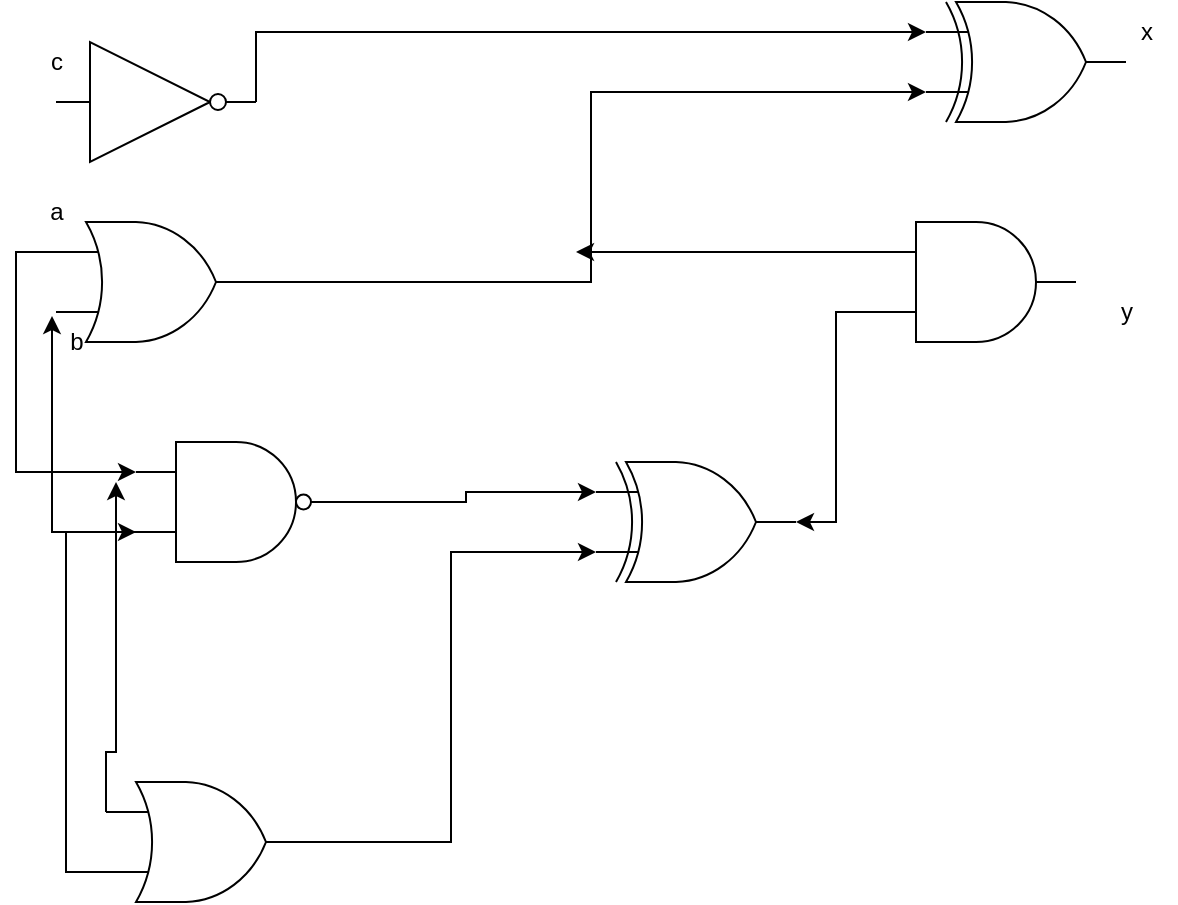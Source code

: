 <mxfile version="20.8.16" type="device"><diagram name="Page-1" id="cjgNQCyIRoXwiibBExsZ"><mxGraphModel dx="880" dy="532" grid="1" gridSize="10" guides="1" tooltips="1" connect="1" arrows="1" fold="1" page="1" pageScale="1" pageWidth="850" pageHeight="1100" math="0" shadow="0"><root><mxCell id="0"/><mxCell id="1" parent="0"/><mxCell id="LviMqwdBro9ui6t9VjPp-9" style="edgeStyle=orthogonalEdgeStyle;rounded=0;orthogonalLoop=1;jettySize=auto;html=1;exitX=1;exitY=0.5;exitDx=0;exitDy=0;exitPerimeter=0;entryX=0;entryY=0.25;entryDx=0;entryDy=0;entryPerimeter=0;" edge="1" parent="1" source="LviMqwdBro9ui6t9VjPp-1" target="LviMqwdBro9ui6t9VjPp-7"><mxGeometry relative="1" as="geometry"><Array as="points"><mxPoint x="140" y="65"/></Array></mxGeometry></mxCell><mxCell id="LviMqwdBro9ui6t9VjPp-1" value="" style="verticalLabelPosition=bottom;shadow=0;dashed=0;align=center;html=1;verticalAlign=top;shape=mxgraph.electrical.logic_gates.inverter_2" vertex="1" parent="1"><mxGeometry x="40" y="70" width="100" height="60" as="geometry"/></mxCell><mxCell id="LviMqwdBro9ui6t9VjPp-10" style="edgeStyle=orthogonalEdgeStyle;rounded=0;orthogonalLoop=1;jettySize=auto;html=1;exitX=1;exitY=0.5;exitDx=0;exitDy=0;exitPerimeter=0;entryX=0;entryY=0.75;entryDx=0;entryDy=0;entryPerimeter=0;" edge="1" parent="1" source="LviMqwdBro9ui6t9VjPp-2" target="LviMqwdBro9ui6t9VjPp-7"><mxGeometry relative="1" as="geometry"/></mxCell><mxCell id="LviMqwdBro9ui6t9VjPp-23" style="edgeStyle=orthogonalEdgeStyle;rounded=0;orthogonalLoop=1;jettySize=auto;html=1;exitX=0;exitY=0.25;exitDx=0;exitDy=0;exitPerimeter=0;entryX=0;entryY=0.25;entryDx=0;entryDy=0;entryPerimeter=0;" edge="1" parent="1" source="LviMqwdBro9ui6t9VjPp-2" target="LviMqwdBro9ui6t9VjPp-4"><mxGeometry relative="1" as="geometry"/></mxCell><mxCell id="LviMqwdBro9ui6t9VjPp-2" value="" style="verticalLabelPosition=bottom;shadow=0;dashed=0;align=center;html=1;verticalAlign=top;shape=mxgraph.electrical.logic_gates.logic_gate;operation=or;" vertex="1" parent="1"><mxGeometry x="40" y="160" width="100" height="60" as="geometry"/></mxCell><mxCell id="LviMqwdBro9ui6t9VjPp-13" style="edgeStyle=orthogonalEdgeStyle;rounded=0;orthogonalLoop=1;jettySize=auto;html=1;exitX=1;exitY=0.5;exitDx=0;exitDy=0;exitPerimeter=0;entryX=0;entryY=0.25;entryDx=0;entryDy=0;entryPerimeter=0;" edge="1" parent="1" source="LviMqwdBro9ui6t9VjPp-4" target="LviMqwdBro9ui6t9VjPp-8"><mxGeometry relative="1" as="geometry"/></mxCell><mxCell id="LviMqwdBro9ui6t9VjPp-26" style="edgeStyle=orthogonalEdgeStyle;rounded=0;orthogonalLoop=1;jettySize=auto;html=1;exitX=0;exitY=0.75;exitDx=0;exitDy=0;exitPerimeter=0;entryX=0.1;entryY=0.067;entryDx=0;entryDy=0;entryPerimeter=0;" edge="1" parent="1" source="LviMqwdBro9ui6t9VjPp-4" target="LviMqwdBro9ui6t9VjPp-19"><mxGeometry relative="1" as="geometry"/></mxCell><mxCell id="LviMqwdBro9ui6t9VjPp-4" value="" style="verticalLabelPosition=bottom;shadow=0;dashed=0;align=center;html=1;verticalAlign=top;shape=mxgraph.electrical.logic_gates.logic_gate;operation=and;negating=1;negSize=0.15;" vertex="1" parent="1"><mxGeometry x="80" y="270" width="100" height="60" as="geometry"/></mxCell><mxCell id="LviMqwdBro9ui6t9VjPp-14" style="edgeStyle=orthogonalEdgeStyle;rounded=0;orthogonalLoop=1;jettySize=auto;html=1;exitX=1;exitY=0.5;exitDx=0;exitDy=0;exitPerimeter=0;entryX=0;entryY=0.75;entryDx=0;entryDy=0;entryPerimeter=0;" edge="1" parent="1" source="LviMqwdBro9ui6t9VjPp-5" target="LviMqwdBro9ui6t9VjPp-8"><mxGeometry relative="1" as="geometry"/></mxCell><mxCell id="LviMqwdBro9ui6t9VjPp-24" style="edgeStyle=orthogonalEdgeStyle;rounded=0;orthogonalLoop=1;jettySize=auto;html=1;exitX=0;exitY=0.25;exitDx=0;exitDy=0;exitPerimeter=0;" edge="1" parent="1" source="LviMqwdBro9ui6t9VjPp-5"><mxGeometry relative="1" as="geometry"><mxPoint x="70" y="290" as="targetPoint"/><Array as="points"><mxPoint x="65" y="425"/><mxPoint x="70" y="425"/></Array></mxGeometry></mxCell><mxCell id="LviMqwdBro9ui6t9VjPp-27" style="edgeStyle=orthogonalEdgeStyle;rounded=0;orthogonalLoop=1;jettySize=auto;html=1;exitX=0;exitY=0.75;exitDx=0;exitDy=0;exitPerimeter=0;entryX=0;entryY=0.75;entryDx=0;entryDy=0;entryPerimeter=0;" edge="1" parent="1" source="LviMqwdBro9ui6t9VjPp-5" target="LviMqwdBro9ui6t9VjPp-4"><mxGeometry relative="1" as="geometry"/></mxCell><mxCell id="LviMqwdBro9ui6t9VjPp-5" value="" style="verticalLabelPosition=bottom;shadow=0;dashed=0;align=center;html=1;verticalAlign=top;shape=mxgraph.electrical.logic_gates.logic_gate;operation=or;" vertex="1" parent="1"><mxGeometry x="65" y="440" width="100" height="60" as="geometry"/></mxCell><mxCell id="LviMqwdBro9ui6t9VjPp-12" style="edgeStyle=orthogonalEdgeStyle;rounded=0;orthogonalLoop=1;jettySize=auto;html=1;exitX=0;exitY=0.75;exitDx=0;exitDy=0;exitPerimeter=0;entryX=1;entryY=0.5;entryDx=0;entryDy=0;entryPerimeter=0;" edge="1" parent="1" source="LviMqwdBro9ui6t9VjPp-6" target="LviMqwdBro9ui6t9VjPp-8"><mxGeometry relative="1" as="geometry"/></mxCell><mxCell id="LviMqwdBro9ui6t9VjPp-22" style="edgeStyle=orthogonalEdgeStyle;rounded=0;orthogonalLoop=1;jettySize=auto;html=1;exitX=0;exitY=0.25;exitDx=0;exitDy=0;exitPerimeter=0;" edge="1" parent="1" source="LviMqwdBro9ui6t9VjPp-6"><mxGeometry relative="1" as="geometry"><mxPoint x="300" y="175" as="targetPoint"/></mxGeometry></mxCell><mxCell id="LviMqwdBro9ui6t9VjPp-6" value="" style="verticalLabelPosition=bottom;shadow=0;dashed=0;align=center;html=1;verticalAlign=top;shape=mxgraph.electrical.logic_gates.logic_gate;operation=and;" vertex="1" parent="1"><mxGeometry x="450" y="160" width="100" height="60" as="geometry"/></mxCell><mxCell id="LviMqwdBro9ui6t9VjPp-7" value="" style="verticalLabelPosition=bottom;shadow=0;dashed=0;align=center;html=1;verticalAlign=top;shape=mxgraph.electrical.logic_gates.logic_gate;operation=xor;" vertex="1" parent="1"><mxGeometry x="475" y="50" width="100" height="60" as="geometry"/></mxCell><mxCell id="LviMqwdBro9ui6t9VjPp-8" value="" style="verticalLabelPosition=bottom;shadow=0;dashed=0;align=center;html=1;verticalAlign=top;shape=mxgraph.electrical.logic_gates.logic_gate;operation=xor;" vertex="1" parent="1"><mxGeometry x="310" y="280" width="100" height="60" as="geometry"/></mxCell><mxCell id="LviMqwdBro9ui6t9VjPp-15" value="x" style="text;html=1;align=center;verticalAlign=middle;resizable=0;points=[];autosize=1;strokeColor=none;fillColor=none;" vertex="1" parent="1"><mxGeometry x="570" y="50" width="30" height="30" as="geometry"/></mxCell><mxCell id="LviMqwdBro9ui6t9VjPp-16" value="y" style="text;html=1;align=center;verticalAlign=middle;resizable=0;points=[];autosize=1;strokeColor=none;fillColor=none;" vertex="1" parent="1"><mxGeometry x="560" y="190" width="30" height="30" as="geometry"/></mxCell><mxCell id="LviMqwdBro9ui6t9VjPp-17" value="c" style="text;html=1;align=center;verticalAlign=middle;resizable=0;points=[];autosize=1;strokeColor=none;fillColor=none;" vertex="1" parent="1"><mxGeometry x="25" y="65" width="30" height="30" as="geometry"/></mxCell><mxCell id="LviMqwdBro9ui6t9VjPp-18" value="a" style="text;html=1;align=center;verticalAlign=middle;resizable=0;points=[];autosize=1;strokeColor=none;fillColor=none;" vertex="1" parent="1"><mxGeometry x="25" y="140" width="30" height="30" as="geometry"/></mxCell><mxCell id="LviMqwdBro9ui6t9VjPp-19" value="b" style="text;html=1;align=center;verticalAlign=middle;resizable=0;points=[];autosize=1;strokeColor=none;fillColor=none;" vertex="1" parent="1"><mxGeometry x="35" y="205" width="30" height="30" as="geometry"/></mxCell></root></mxGraphModel></diagram></mxfile>